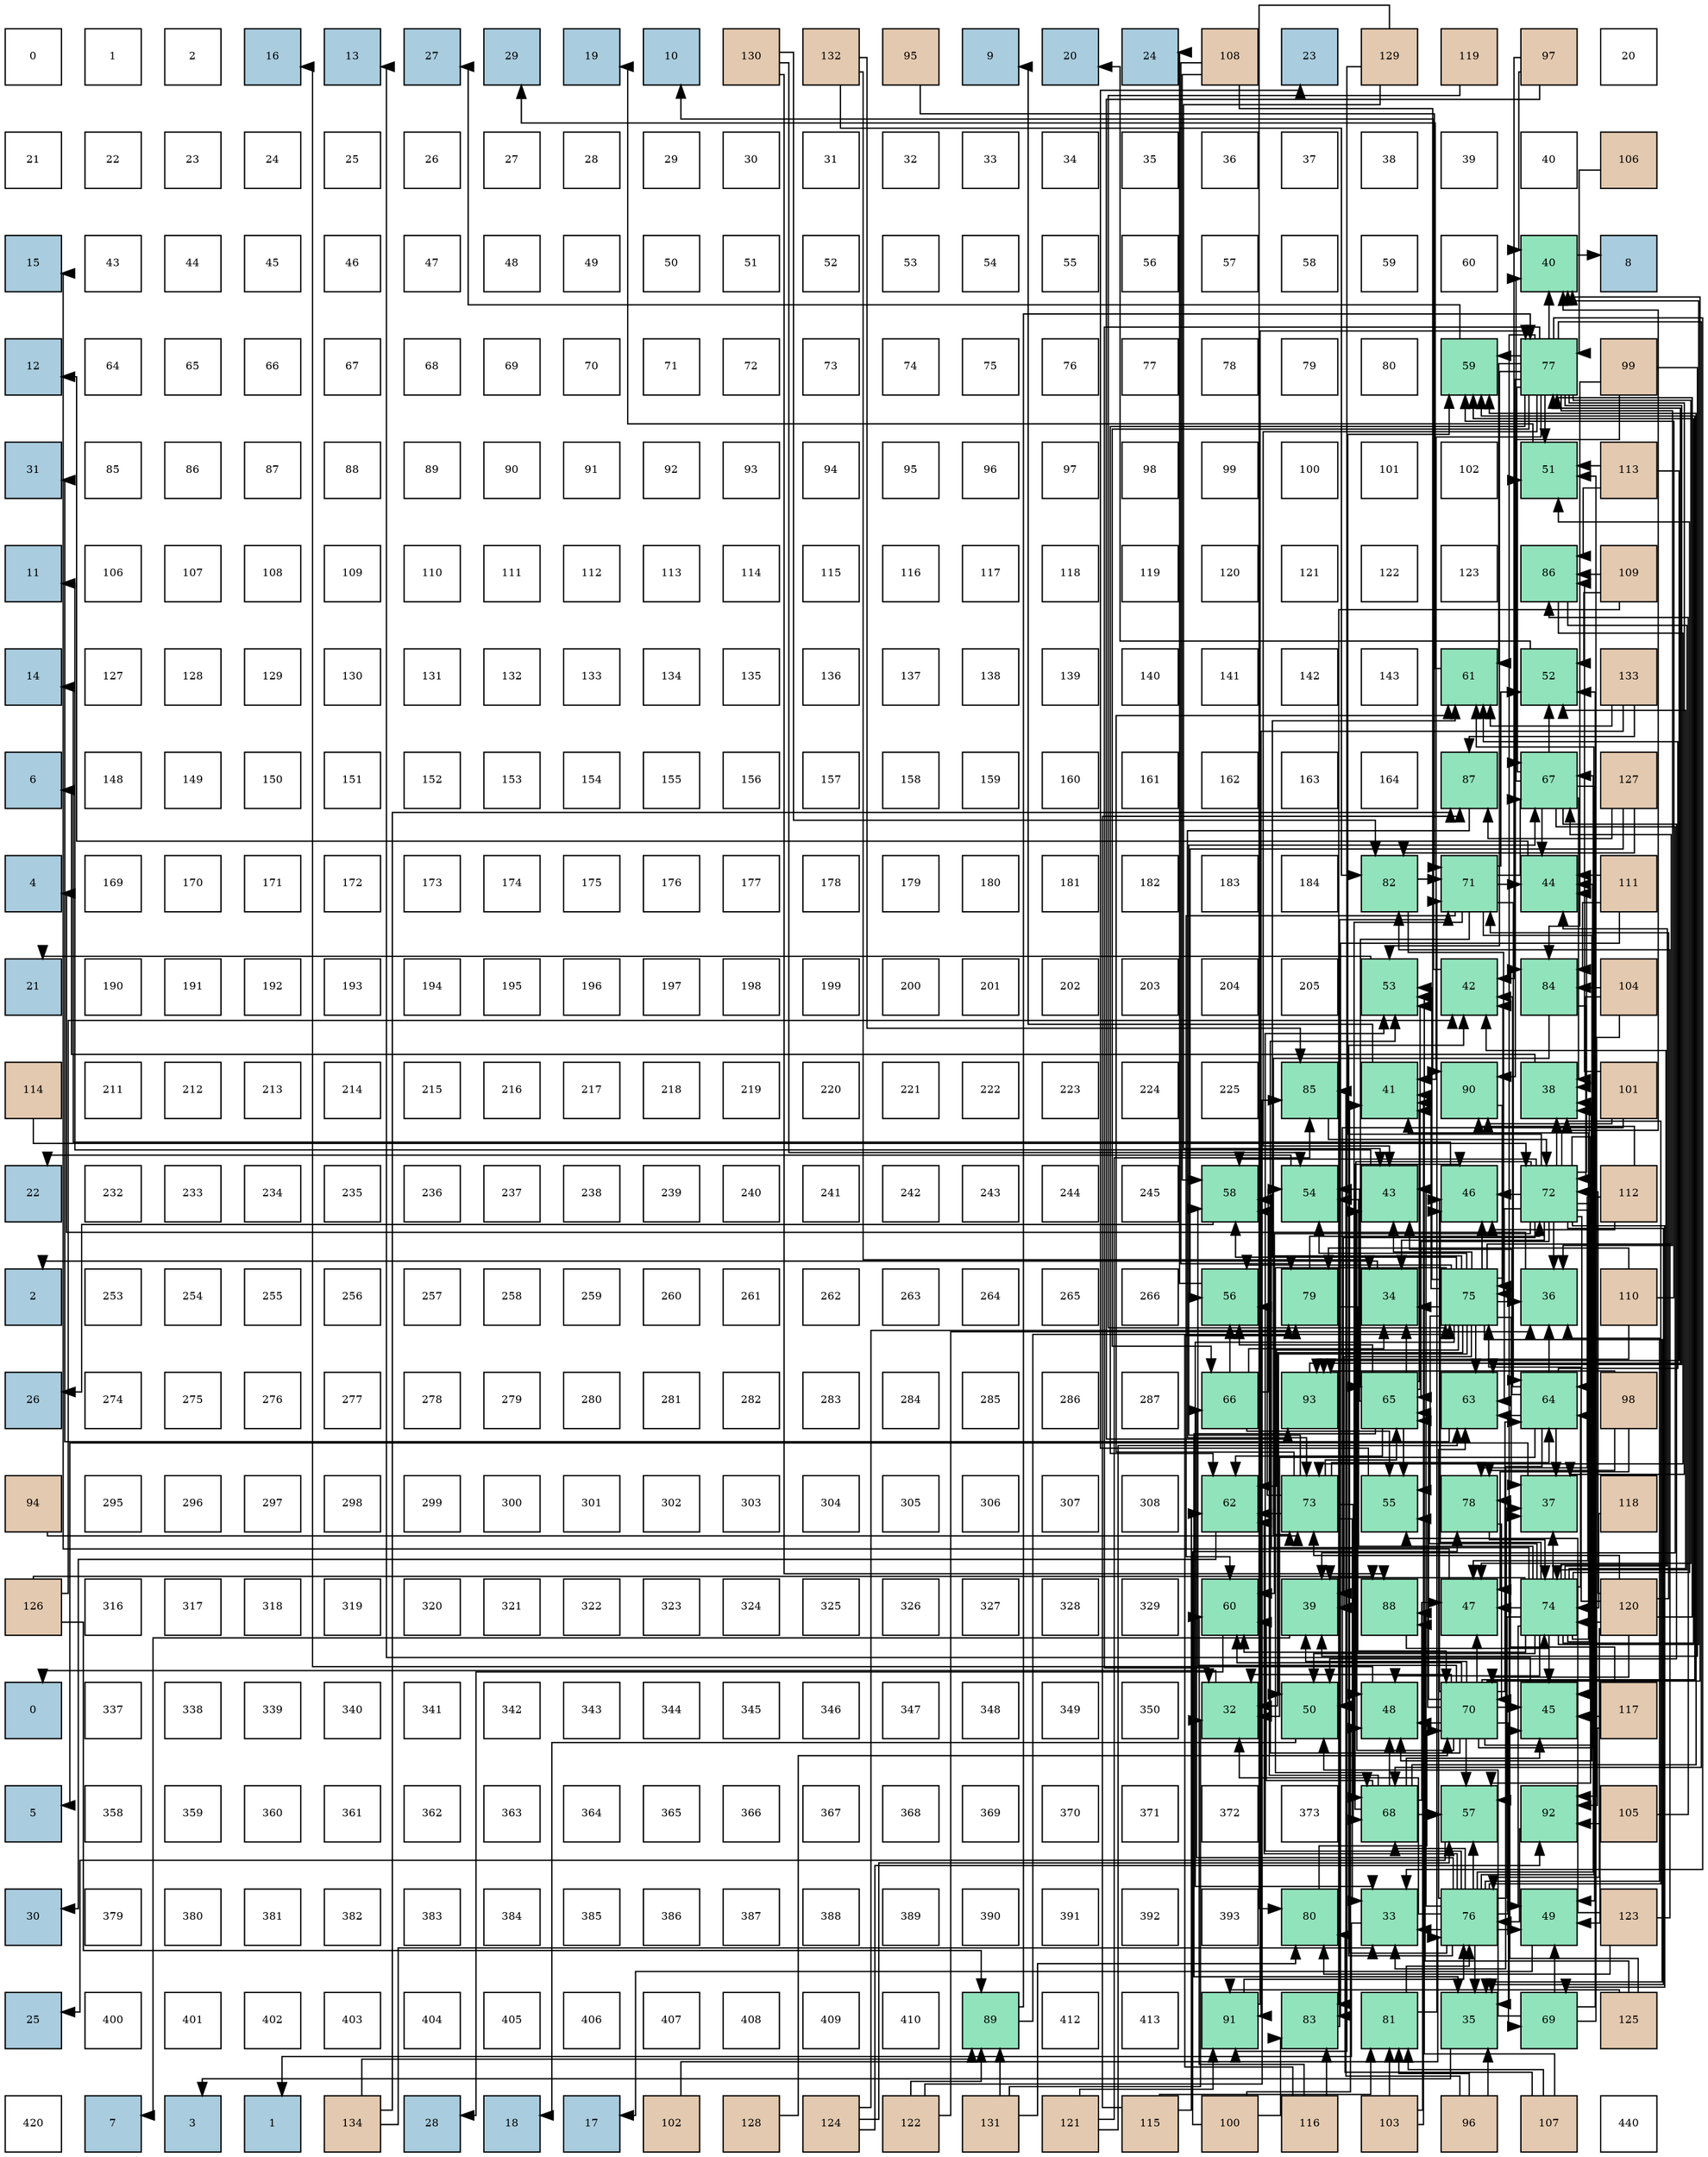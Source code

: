 digraph layout{
 rankdir=TB;
 splines=ortho;
 node [style=filled shape=square fixedsize=true width=0.6];
0[label="0", fontsize=8, fillcolor="#ffffff"];
1[label="1", fontsize=8, fillcolor="#ffffff"];
2[label="2", fontsize=8, fillcolor="#ffffff"];
3[label="16", fontsize=8, fillcolor="#a9ccde"];
4[label="13", fontsize=8, fillcolor="#a9ccde"];
5[label="27", fontsize=8, fillcolor="#a9ccde"];
6[label="29", fontsize=8, fillcolor="#a9ccde"];
7[label="19", fontsize=8, fillcolor="#a9ccde"];
8[label="10", fontsize=8, fillcolor="#a9ccde"];
9[label="130", fontsize=8, fillcolor="#e3c9af"];
10[label="132", fontsize=8, fillcolor="#e3c9af"];
11[label="95", fontsize=8, fillcolor="#e3c9af"];
12[label="9", fontsize=8, fillcolor="#a9ccde"];
13[label="20", fontsize=8, fillcolor="#a9ccde"];
14[label="24", fontsize=8, fillcolor="#a9ccde"];
15[label="108", fontsize=8, fillcolor="#e3c9af"];
16[label="23", fontsize=8, fillcolor="#a9ccde"];
17[label="129", fontsize=8, fillcolor="#e3c9af"];
18[label="119", fontsize=8, fillcolor="#e3c9af"];
19[label="97", fontsize=8, fillcolor="#e3c9af"];
20[label="20", fontsize=8, fillcolor="#ffffff"];
21[label="21", fontsize=8, fillcolor="#ffffff"];
22[label="22", fontsize=8, fillcolor="#ffffff"];
23[label="23", fontsize=8, fillcolor="#ffffff"];
24[label="24", fontsize=8, fillcolor="#ffffff"];
25[label="25", fontsize=8, fillcolor="#ffffff"];
26[label="26", fontsize=8, fillcolor="#ffffff"];
27[label="27", fontsize=8, fillcolor="#ffffff"];
28[label="28", fontsize=8, fillcolor="#ffffff"];
29[label="29", fontsize=8, fillcolor="#ffffff"];
30[label="30", fontsize=8, fillcolor="#ffffff"];
31[label="31", fontsize=8, fillcolor="#ffffff"];
32[label="32", fontsize=8, fillcolor="#ffffff"];
33[label="33", fontsize=8, fillcolor="#ffffff"];
34[label="34", fontsize=8, fillcolor="#ffffff"];
35[label="35", fontsize=8, fillcolor="#ffffff"];
36[label="36", fontsize=8, fillcolor="#ffffff"];
37[label="37", fontsize=8, fillcolor="#ffffff"];
38[label="38", fontsize=8, fillcolor="#ffffff"];
39[label="39", fontsize=8, fillcolor="#ffffff"];
40[label="40", fontsize=8, fillcolor="#ffffff"];
41[label="106", fontsize=8, fillcolor="#e3c9af"];
42[label="15", fontsize=8, fillcolor="#a9ccde"];
43[label="43", fontsize=8, fillcolor="#ffffff"];
44[label="44", fontsize=8, fillcolor="#ffffff"];
45[label="45", fontsize=8, fillcolor="#ffffff"];
46[label="46", fontsize=8, fillcolor="#ffffff"];
47[label="47", fontsize=8, fillcolor="#ffffff"];
48[label="48", fontsize=8, fillcolor="#ffffff"];
49[label="49", fontsize=8, fillcolor="#ffffff"];
50[label="50", fontsize=8, fillcolor="#ffffff"];
51[label="51", fontsize=8, fillcolor="#ffffff"];
52[label="52", fontsize=8, fillcolor="#ffffff"];
53[label="53", fontsize=8, fillcolor="#ffffff"];
54[label="54", fontsize=8, fillcolor="#ffffff"];
55[label="55", fontsize=8, fillcolor="#ffffff"];
56[label="56", fontsize=8, fillcolor="#ffffff"];
57[label="57", fontsize=8, fillcolor="#ffffff"];
58[label="58", fontsize=8, fillcolor="#ffffff"];
59[label="59", fontsize=8, fillcolor="#ffffff"];
60[label="60", fontsize=8, fillcolor="#ffffff"];
61[label="40", fontsize=8, fillcolor="#91e3bb"];
62[label="8", fontsize=8, fillcolor="#a9ccde"];
63[label="12", fontsize=8, fillcolor="#a9ccde"];
64[label="64", fontsize=8, fillcolor="#ffffff"];
65[label="65", fontsize=8, fillcolor="#ffffff"];
66[label="66", fontsize=8, fillcolor="#ffffff"];
67[label="67", fontsize=8, fillcolor="#ffffff"];
68[label="68", fontsize=8, fillcolor="#ffffff"];
69[label="69", fontsize=8, fillcolor="#ffffff"];
70[label="70", fontsize=8, fillcolor="#ffffff"];
71[label="71", fontsize=8, fillcolor="#ffffff"];
72[label="72", fontsize=8, fillcolor="#ffffff"];
73[label="73", fontsize=8, fillcolor="#ffffff"];
74[label="74", fontsize=8, fillcolor="#ffffff"];
75[label="75", fontsize=8, fillcolor="#ffffff"];
76[label="76", fontsize=8, fillcolor="#ffffff"];
77[label="77", fontsize=8, fillcolor="#ffffff"];
78[label="78", fontsize=8, fillcolor="#ffffff"];
79[label="79", fontsize=8, fillcolor="#ffffff"];
80[label="80", fontsize=8, fillcolor="#ffffff"];
81[label="59", fontsize=8, fillcolor="#91e3bb"];
82[label="77", fontsize=8, fillcolor="#91e3bb"];
83[label="99", fontsize=8, fillcolor="#e3c9af"];
84[label="31", fontsize=8, fillcolor="#a9ccde"];
85[label="85", fontsize=8, fillcolor="#ffffff"];
86[label="86", fontsize=8, fillcolor="#ffffff"];
87[label="87", fontsize=8, fillcolor="#ffffff"];
88[label="88", fontsize=8, fillcolor="#ffffff"];
89[label="89", fontsize=8, fillcolor="#ffffff"];
90[label="90", fontsize=8, fillcolor="#ffffff"];
91[label="91", fontsize=8, fillcolor="#ffffff"];
92[label="92", fontsize=8, fillcolor="#ffffff"];
93[label="93", fontsize=8, fillcolor="#ffffff"];
94[label="94", fontsize=8, fillcolor="#ffffff"];
95[label="95", fontsize=8, fillcolor="#ffffff"];
96[label="96", fontsize=8, fillcolor="#ffffff"];
97[label="97", fontsize=8, fillcolor="#ffffff"];
98[label="98", fontsize=8, fillcolor="#ffffff"];
99[label="99", fontsize=8, fillcolor="#ffffff"];
100[label="100", fontsize=8, fillcolor="#ffffff"];
101[label="101", fontsize=8, fillcolor="#ffffff"];
102[label="102", fontsize=8, fillcolor="#ffffff"];
103[label="51", fontsize=8, fillcolor="#91e3bb"];
104[label="113", fontsize=8, fillcolor="#e3c9af"];
105[label="11", fontsize=8, fillcolor="#a9ccde"];
106[label="106", fontsize=8, fillcolor="#ffffff"];
107[label="107", fontsize=8, fillcolor="#ffffff"];
108[label="108", fontsize=8, fillcolor="#ffffff"];
109[label="109", fontsize=8, fillcolor="#ffffff"];
110[label="110", fontsize=8, fillcolor="#ffffff"];
111[label="111", fontsize=8, fillcolor="#ffffff"];
112[label="112", fontsize=8, fillcolor="#ffffff"];
113[label="113", fontsize=8, fillcolor="#ffffff"];
114[label="114", fontsize=8, fillcolor="#ffffff"];
115[label="115", fontsize=8, fillcolor="#ffffff"];
116[label="116", fontsize=8, fillcolor="#ffffff"];
117[label="117", fontsize=8, fillcolor="#ffffff"];
118[label="118", fontsize=8, fillcolor="#ffffff"];
119[label="119", fontsize=8, fillcolor="#ffffff"];
120[label="120", fontsize=8, fillcolor="#ffffff"];
121[label="121", fontsize=8, fillcolor="#ffffff"];
122[label="122", fontsize=8, fillcolor="#ffffff"];
123[label="123", fontsize=8, fillcolor="#ffffff"];
124[label="86", fontsize=8, fillcolor="#91e3bb"];
125[label="109", fontsize=8, fillcolor="#e3c9af"];
126[label="14", fontsize=8, fillcolor="#a9ccde"];
127[label="127", fontsize=8, fillcolor="#ffffff"];
128[label="128", fontsize=8, fillcolor="#ffffff"];
129[label="129", fontsize=8, fillcolor="#ffffff"];
130[label="130", fontsize=8, fillcolor="#ffffff"];
131[label="131", fontsize=8, fillcolor="#ffffff"];
132[label="132", fontsize=8, fillcolor="#ffffff"];
133[label="133", fontsize=8, fillcolor="#ffffff"];
134[label="134", fontsize=8, fillcolor="#ffffff"];
135[label="135", fontsize=8, fillcolor="#ffffff"];
136[label="136", fontsize=8, fillcolor="#ffffff"];
137[label="137", fontsize=8, fillcolor="#ffffff"];
138[label="138", fontsize=8, fillcolor="#ffffff"];
139[label="139", fontsize=8, fillcolor="#ffffff"];
140[label="140", fontsize=8, fillcolor="#ffffff"];
141[label="141", fontsize=8, fillcolor="#ffffff"];
142[label="142", fontsize=8, fillcolor="#ffffff"];
143[label="143", fontsize=8, fillcolor="#ffffff"];
144[label="61", fontsize=8, fillcolor="#91e3bb"];
145[label="52", fontsize=8, fillcolor="#91e3bb"];
146[label="133", fontsize=8, fillcolor="#e3c9af"];
147[label="6", fontsize=8, fillcolor="#a9ccde"];
148[label="148", fontsize=8, fillcolor="#ffffff"];
149[label="149", fontsize=8, fillcolor="#ffffff"];
150[label="150", fontsize=8, fillcolor="#ffffff"];
151[label="151", fontsize=8, fillcolor="#ffffff"];
152[label="152", fontsize=8, fillcolor="#ffffff"];
153[label="153", fontsize=8, fillcolor="#ffffff"];
154[label="154", fontsize=8, fillcolor="#ffffff"];
155[label="155", fontsize=8, fillcolor="#ffffff"];
156[label="156", fontsize=8, fillcolor="#ffffff"];
157[label="157", fontsize=8, fillcolor="#ffffff"];
158[label="158", fontsize=8, fillcolor="#ffffff"];
159[label="159", fontsize=8, fillcolor="#ffffff"];
160[label="160", fontsize=8, fillcolor="#ffffff"];
161[label="161", fontsize=8, fillcolor="#ffffff"];
162[label="162", fontsize=8, fillcolor="#ffffff"];
163[label="163", fontsize=8, fillcolor="#ffffff"];
164[label="164", fontsize=8, fillcolor="#ffffff"];
165[label="87", fontsize=8, fillcolor="#91e3bb"];
166[label="67", fontsize=8, fillcolor="#91e3bb"];
167[label="127", fontsize=8, fillcolor="#e3c9af"];
168[label="4", fontsize=8, fillcolor="#a9ccde"];
169[label="169", fontsize=8, fillcolor="#ffffff"];
170[label="170", fontsize=8, fillcolor="#ffffff"];
171[label="171", fontsize=8, fillcolor="#ffffff"];
172[label="172", fontsize=8, fillcolor="#ffffff"];
173[label="173", fontsize=8, fillcolor="#ffffff"];
174[label="174", fontsize=8, fillcolor="#ffffff"];
175[label="175", fontsize=8, fillcolor="#ffffff"];
176[label="176", fontsize=8, fillcolor="#ffffff"];
177[label="177", fontsize=8, fillcolor="#ffffff"];
178[label="178", fontsize=8, fillcolor="#ffffff"];
179[label="179", fontsize=8, fillcolor="#ffffff"];
180[label="180", fontsize=8, fillcolor="#ffffff"];
181[label="181", fontsize=8, fillcolor="#ffffff"];
182[label="182", fontsize=8, fillcolor="#ffffff"];
183[label="183", fontsize=8, fillcolor="#ffffff"];
184[label="184", fontsize=8, fillcolor="#ffffff"];
185[label="82", fontsize=8, fillcolor="#91e3bb"];
186[label="71", fontsize=8, fillcolor="#91e3bb"];
187[label="44", fontsize=8, fillcolor="#91e3bb"];
188[label="111", fontsize=8, fillcolor="#e3c9af"];
189[label="21", fontsize=8, fillcolor="#a9ccde"];
190[label="190", fontsize=8, fillcolor="#ffffff"];
191[label="191", fontsize=8, fillcolor="#ffffff"];
192[label="192", fontsize=8, fillcolor="#ffffff"];
193[label="193", fontsize=8, fillcolor="#ffffff"];
194[label="194", fontsize=8, fillcolor="#ffffff"];
195[label="195", fontsize=8, fillcolor="#ffffff"];
196[label="196", fontsize=8, fillcolor="#ffffff"];
197[label="197", fontsize=8, fillcolor="#ffffff"];
198[label="198", fontsize=8, fillcolor="#ffffff"];
199[label="199", fontsize=8, fillcolor="#ffffff"];
200[label="200", fontsize=8, fillcolor="#ffffff"];
201[label="201", fontsize=8, fillcolor="#ffffff"];
202[label="202", fontsize=8, fillcolor="#ffffff"];
203[label="203", fontsize=8, fillcolor="#ffffff"];
204[label="204", fontsize=8, fillcolor="#ffffff"];
205[label="205", fontsize=8, fillcolor="#ffffff"];
206[label="53", fontsize=8, fillcolor="#91e3bb"];
207[label="42", fontsize=8, fillcolor="#91e3bb"];
208[label="84", fontsize=8, fillcolor="#91e3bb"];
209[label="104", fontsize=8, fillcolor="#e3c9af"];
210[label="114", fontsize=8, fillcolor="#e3c9af"];
211[label="211", fontsize=8, fillcolor="#ffffff"];
212[label="212", fontsize=8, fillcolor="#ffffff"];
213[label="213", fontsize=8, fillcolor="#ffffff"];
214[label="214", fontsize=8, fillcolor="#ffffff"];
215[label="215", fontsize=8, fillcolor="#ffffff"];
216[label="216", fontsize=8, fillcolor="#ffffff"];
217[label="217", fontsize=8, fillcolor="#ffffff"];
218[label="218", fontsize=8, fillcolor="#ffffff"];
219[label="219", fontsize=8, fillcolor="#ffffff"];
220[label="220", fontsize=8, fillcolor="#ffffff"];
221[label="221", fontsize=8, fillcolor="#ffffff"];
222[label="222", fontsize=8, fillcolor="#ffffff"];
223[label="223", fontsize=8, fillcolor="#ffffff"];
224[label="224", fontsize=8, fillcolor="#ffffff"];
225[label="225", fontsize=8, fillcolor="#ffffff"];
226[label="85", fontsize=8, fillcolor="#91e3bb"];
227[label="41", fontsize=8, fillcolor="#91e3bb"];
228[label="90", fontsize=8, fillcolor="#91e3bb"];
229[label="38", fontsize=8, fillcolor="#91e3bb"];
230[label="101", fontsize=8, fillcolor="#e3c9af"];
231[label="22", fontsize=8, fillcolor="#a9ccde"];
232[label="232", fontsize=8, fillcolor="#ffffff"];
233[label="233", fontsize=8, fillcolor="#ffffff"];
234[label="234", fontsize=8, fillcolor="#ffffff"];
235[label="235", fontsize=8, fillcolor="#ffffff"];
236[label="236", fontsize=8, fillcolor="#ffffff"];
237[label="237", fontsize=8, fillcolor="#ffffff"];
238[label="238", fontsize=8, fillcolor="#ffffff"];
239[label="239", fontsize=8, fillcolor="#ffffff"];
240[label="240", fontsize=8, fillcolor="#ffffff"];
241[label="241", fontsize=8, fillcolor="#ffffff"];
242[label="242", fontsize=8, fillcolor="#ffffff"];
243[label="243", fontsize=8, fillcolor="#ffffff"];
244[label="244", fontsize=8, fillcolor="#ffffff"];
245[label="245", fontsize=8, fillcolor="#ffffff"];
246[label="58", fontsize=8, fillcolor="#91e3bb"];
247[label="54", fontsize=8, fillcolor="#91e3bb"];
248[label="43", fontsize=8, fillcolor="#91e3bb"];
249[label="46", fontsize=8, fillcolor="#91e3bb"];
250[label="72", fontsize=8, fillcolor="#91e3bb"];
251[label="112", fontsize=8, fillcolor="#e3c9af"];
252[label="2", fontsize=8, fillcolor="#a9ccde"];
253[label="253", fontsize=8, fillcolor="#ffffff"];
254[label="254", fontsize=8, fillcolor="#ffffff"];
255[label="255", fontsize=8, fillcolor="#ffffff"];
256[label="256", fontsize=8, fillcolor="#ffffff"];
257[label="257", fontsize=8, fillcolor="#ffffff"];
258[label="258", fontsize=8, fillcolor="#ffffff"];
259[label="259", fontsize=8, fillcolor="#ffffff"];
260[label="260", fontsize=8, fillcolor="#ffffff"];
261[label="261", fontsize=8, fillcolor="#ffffff"];
262[label="262", fontsize=8, fillcolor="#ffffff"];
263[label="263", fontsize=8, fillcolor="#ffffff"];
264[label="264", fontsize=8, fillcolor="#ffffff"];
265[label="265", fontsize=8, fillcolor="#ffffff"];
266[label="266", fontsize=8, fillcolor="#ffffff"];
267[label="56", fontsize=8, fillcolor="#91e3bb"];
268[label="79", fontsize=8, fillcolor="#91e3bb"];
269[label="34", fontsize=8, fillcolor="#91e3bb"];
270[label="75", fontsize=8, fillcolor="#91e3bb"];
271[label="36", fontsize=8, fillcolor="#91e3bb"];
272[label="110", fontsize=8, fillcolor="#e3c9af"];
273[label="26", fontsize=8, fillcolor="#a9ccde"];
274[label="274", fontsize=8, fillcolor="#ffffff"];
275[label="275", fontsize=8, fillcolor="#ffffff"];
276[label="276", fontsize=8, fillcolor="#ffffff"];
277[label="277", fontsize=8, fillcolor="#ffffff"];
278[label="278", fontsize=8, fillcolor="#ffffff"];
279[label="279", fontsize=8, fillcolor="#ffffff"];
280[label="280", fontsize=8, fillcolor="#ffffff"];
281[label="281", fontsize=8, fillcolor="#ffffff"];
282[label="282", fontsize=8, fillcolor="#ffffff"];
283[label="283", fontsize=8, fillcolor="#ffffff"];
284[label="284", fontsize=8, fillcolor="#ffffff"];
285[label="285", fontsize=8, fillcolor="#ffffff"];
286[label="286", fontsize=8, fillcolor="#ffffff"];
287[label="287", fontsize=8, fillcolor="#ffffff"];
288[label="66", fontsize=8, fillcolor="#91e3bb"];
289[label="93", fontsize=8, fillcolor="#91e3bb"];
290[label="65", fontsize=8, fillcolor="#91e3bb"];
291[label="63", fontsize=8, fillcolor="#91e3bb"];
292[label="64", fontsize=8, fillcolor="#91e3bb"];
293[label="98", fontsize=8, fillcolor="#e3c9af"];
294[label="94", fontsize=8, fillcolor="#e3c9af"];
295[label="295", fontsize=8, fillcolor="#ffffff"];
296[label="296", fontsize=8, fillcolor="#ffffff"];
297[label="297", fontsize=8, fillcolor="#ffffff"];
298[label="298", fontsize=8, fillcolor="#ffffff"];
299[label="299", fontsize=8, fillcolor="#ffffff"];
300[label="300", fontsize=8, fillcolor="#ffffff"];
301[label="301", fontsize=8, fillcolor="#ffffff"];
302[label="302", fontsize=8, fillcolor="#ffffff"];
303[label="303", fontsize=8, fillcolor="#ffffff"];
304[label="304", fontsize=8, fillcolor="#ffffff"];
305[label="305", fontsize=8, fillcolor="#ffffff"];
306[label="306", fontsize=8, fillcolor="#ffffff"];
307[label="307", fontsize=8, fillcolor="#ffffff"];
308[label="308", fontsize=8, fillcolor="#ffffff"];
309[label="62", fontsize=8, fillcolor="#91e3bb"];
310[label="73", fontsize=8, fillcolor="#91e3bb"];
311[label="55", fontsize=8, fillcolor="#91e3bb"];
312[label="78", fontsize=8, fillcolor="#91e3bb"];
313[label="37", fontsize=8, fillcolor="#91e3bb"];
314[label="118", fontsize=8, fillcolor="#e3c9af"];
315[label="126", fontsize=8, fillcolor="#e3c9af"];
316[label="316", fontsize=8, fillcolor="#ffffff"];
317[label="317", fontsize=8, fillcolor="#ffffff"];
318[label="318", fontsize=8, fillcolor="#ffffff"];
319[label="319", fontsize=8, fillcolor="#ffffff"];
320[label="320", fontsize=8, fillcolor="#ffffff"];
321[label="321", fontsize=8, fillcolor="#ffffff"];
322[label="322", fontsize=8, fillcolor="#ffffff"];
323[label="323", fontsize=8, fillcolor="#ffffff"];
324[label="324", fontsize=8, fillcolor="#ffffff"];
325[label="325", fontsize=8, fillcolor="#ffffff"];
326[label="326", fontsize=8, fillcolor="#ffffff"];
327[label="327", fontsize=8, fillcolor="#ffffff"];
328[label="328", fontsize=8, fillcolor="#ffffff"];
329[label="329", fontsize=8, fillcolor="#ffffff"];
330[label="60", fontsize=8, fillcolor="#91e3bb"];
331[label="39", fontsize=8, fillcolor="#91e3bb"];
332[label="88", fontsize=8, fillcolor="#91e3bb"];
333[label="47", fontsize=8, fillcolor="#91e3bb"];
334[label="74", fontsize=8, fillcolor="#91e3bb"];
335[label="120", fontsize=8, fillcolor="#e3c9af"];
336[label="0", fontsize=8, fillcolor="#a9ccde"];
337[label="337", fontsize=8, fillcolor="#ffffff"];
338[label="338", fontsize=8, fillcolor="#ffffff"];
339[label="339", fontsize=8, fillcolor="#ffffff"];
340[label="340", fontsize=8, fillcolor="#ffffff"];
341[label="341", fontsize=8, fillcolor="#ffffff"];
342[label="342", fontsize=8, fillcolor="#ffffff"];
343[label="343", fontsize=8, fillcolor="#ffffff"];
344[label="344", fontsize=8, fillcolor="#ffffff"];
345[label="345", fontsize=8, fillcolor="#ffffff"];
346[label="346", fontsize=8, fillcolor="#ffffff"];
347[label="347", fontsize=8, fillcolor="#ffffff"];
348[label="348", fontsize=8, fillcolor="#ffffff"];
349[label="349", fontsize=8, fillcolor="#ffffff"];
350[label="350", fontsize=8, fillcolor="#ffffff"];
351[label="32", fontsize=8, fillcolor="#91e3bb"];
352[label="50", fontsize=8, fillcolor="#91e3bb"];
353[label="48", fontsize=8, fillcolor="#91e3bb"];
354[label="70", fontsize=8, fillcolor="#91e3bb"];
355[label="45", fontsize=8, fillcolor="#91e3bb"];
356[label="117", fontsize=8, fillcolor="#e3c9af"];
357[label="5", fontsize=8, fillcolor="#a9ccde"];
358[label="358", fontsize=8, fillcolor="#ffffff"];
359[label="359", fontsize=8, fillcolor="#ffffff"];
360[label="360", fontsize=8, fillcolor="#ffffff"];
361[label="361", fontsize=8, fillcolor="#ffffff"];
362[label="362", fontsize=8, fillcolor="#ffffff"];
363[label="363", fontsize=8, fillcolor="#ffffff"];
364[label="364", fontsize=8, fillcolor="#ffffff"];
365[label="365", fontsize=8, fillcolor="#ffffff"];
366[label="366", fontsize=8, fillcolor="#ffffff"];
367[label="367", fontsize=8, fillcolor="#ffffff"];
368[label="368", fontsize=8, fillcolor="#ffffff"];
369[label="369", fontsize=8, fillcolor="#ffffff"];
370[label="370", fontsize=8, fillcolor="#ffffff"];
371[label="371", fontsize=8, fillcolor="#ffffff"];
372[label="372", fontsize=8, fillcolor="#ffffff"];
373[label="373", fontsize=8, fillcolor="#ffffff"];
374[label="68", fontsize=8, fillcolor="#91e3bb"];
375[label="57", fontsize=8, fillcolor="#91e3bb"];
376[label="92", fontsize=8, fillcolor="#91e3bb"];
377[label="105", fontsize=8, fillcolor="#e3c9af"];
378[label="30", fontsize=8, fillcolor="#a9ccde"];
379[label="379", fontsize=8, fillcolor="#ffffff"];
380[label="380", fontsize=8, fillcolor="#ffffff"];
381[label="381", fontsize=8, fillcolor="#ffffff"];
382[label="382", fontsize=8, fillcolor="#ffffff"];
383[label="383", fontsize=8, fillcolor="#ffffff"];
384[label="384", fontsize=8, fillcolor="#ffffff"];
385[label="385", fontsize=8, fillcolor="#ffffff"];
386[label="386", fontsize=8, fillcolor="#ffffff"];
387[label="387", fontsize=8, fillcolor="#ffffff"];
388[label="388", fontsize=8, fillcolor="#ffffff"];
389[label="389", fontsize=8, fillcolor="#ffffff"];
390[label="390", fontsize=8, fillcolor="#ffffff"];
391[label="391", fontsize=8, fillcolor="#ffffff"];
392[label="392", fontsize=8, fillcolor="#ffffff"];
393[label="393", fontsize=8, fillcolor="#ffffff"];
394[label="80", fontsize=8, fillcolor="#91e3bb"];
395[label="33", fontsize=8, fillcolor="#91e3bb"];
396[label="76", fontsize=8, fillcolor="#91e3bb"];
397[label="49", fontsize=8, fillcolor="#91e3bb"];
398[label="123", fontsize=8, fillcolor="#e3c9af"];
399[label="25", fontsize=8, fillcolor="#a9ccde"];
400[label="400", fontsize=8, fillcolor="#ffffff"];
401[label="401", fontsize=8, fillcolor="#ffffff"];
402[label="402", fontsize=8, fillcolor="#ffffff"];
403[label="403", fontsize=8, fillcolor="#ffffff"];
404[label="404", fontsize=8, fillcolor="#ffffff"];
405[label="405", fontsize=8, fillcolor="#ffffff"];
406[label="406", fontsize=8, fillcolor="#ffffff"];
407[label="407", fontsize=8, fillcolor="#ffffff"];
408[label="408", fontsize=8, fillcolor="#ffffff"];
409[label="409", fontsize=8, fillcolor="#ffffff"];
410[label="410", fontsize=8, fillcolor="#ffffff"];
411[label="89", fontsize=8, fillcolor="#91e3bb"];
412[label="412", fontsize=8, fillcolor="#ffffff"];
413[label="413", fontsize=8, fillcolor="#ffffff"];
414[label="91", fontsize=8, fillcolor="#91e3bb"];
415[label="83", fontsize=8, fillcolor="#91e3bb"];
416[label="81", fontsize=8, fillcolor="#91e3bb"];
417[label="35", fontsize=8, fillcolor="#91e3bb"];
418[label="69", fontsize=8, fillcolor="#91e3bb"];
419[label="125", fontsize=8, fillcolor="#e3c9af"];
420[label="420", fontsize=8, fillcolor="#ffffff"];
421[label="7", fontsize=8, fillcolor="#a9ccde"];
422[label="3", fontsize=8, fillcolor="#a9ccde"];
423[label="1", fontsize=8, fillcolor="#a9ccde"];
424[label="134", fontsize=8, fillcolor="#e3c9af"];
425[label="28", fontsize=8, fillcolor="#a9ccde"];
426[label="18", fontsize=8, fillcolor="#a9ccde"];
427[label="17", fontsize=8, fillcolor="#a9ccde"];
428[label="102", fontsize=8, fillcolor="#e3c9af"];
429[label="128", fontsize=8, fillcolor="#e3c9af"];
430[label="124", fontsize=8, fillcolor="#e3c9af"];
431[label="122", fontsize=8, fillcolor="#e3c9af"];
432[label="131", fontsize=8, fillcolor="#e3c9af"];
433[label="121", fontsize=8, fillcolor="#e3c9af"];
434[label="115", fontsize=8, fillcolor="#e3c9af"];
435[label="100", fontsize=8, fillcolor="#e3c9af"];
436[label="116", fontsize=8, fillcolor="#e3c9af"];
437[label="103", fontsize=8, fillcolor="#e3c9af"];
438[label="96", fontsize=8, fillcolor="#e3c9af"];
439[label="107", fontsize=8, fillcolor="#e3c9af"];
440[label="440", fontsize=8, fillcolor="#ffffff"];
edge [constraint=false, style=vis];351 -> 336;
395 -> 423;
269 -> 252;
417 -> 422;
271 -> 168;
313 -> 357;
229 -> 147;
331 -> 421;
61 -> 62;
227 -> 12;
207 -> 8;
248 -> 105;
187 -> 63;
355 -> 4;
249 -> 126;
333 -> 42;
353 -> 3;
397 -> 427;
352 -> 426;
103 -> 7;
145 -> 13;
206 -> 189;
247 -> 231;
311 -> 16;
267 -> 14;
375 -> 399;
246 -> 273;
81 -> 5;
330 -> 425;
144 -> 6;
309 -> 378;
291 -> 84;
292 -> 351;
292 -> 395;
292 -> 271;
292 -> 313;
292 -> 207;
292 -> 248;
292 -> 144;
292 -> 291;
290 -> 269;
290 -> 417;
290 -> 227;
290 -> 206;
290 -> 247;
290 -> 311;
290 -> 267;
290 -> 309;
288 -> 269;
288 -> 247;
288 -> 311;
288 -> 267;
166 -> 229;
166 -> 331;
166 -> 61;
166 -> 187;
166 -> 397;
166 -> 352;
166 -> 103;
166 -> 145;
374 -> 355;
374 -> 249;
374 -> 333;
374 -> 353;
374 -> 375;
374 -> 246;
374 -> 81;
374 -> 330;
418 -> 397;
418 -> 352;
418 -> 103;
418 -> 145;
354 -> 351;
354 -> 229;
354 -> 331;
354 -> 61;
354 -> 248;
354 -> 187;
354 -> 355;
354 -> 249;
354 -> 333;
354 -> 353;
354 -> 206;
354 -> 311;
354 -> 375;
354 -> 246;
354 -> 81;
354 -> 330;
354 -> 292;
354 -> 290;
354 -> 418;
186 -> 187;
186 -> 353;
186 -> 145;
186 -> 330;
186 -> 292;
186 -> 290;
186 -> 166;
186 -> 374;
250 -> 269;
250 -> 417;
250 -> 271;
250 -> 229;
250 -> 331;
250 -> 61;
250 -> 187;
250 -> 355;
250 -> 249;
250 -> 333;
250 -> 353;
250 -> 375;
250 -> 246;
250 -> 81;
250 -> 330;
250 -> 291;
250 -> 292;
250 -> 290;
250 -> 418;
310 -> 395;
310 -> 267;
310 -> 144;
310 -> 309;
310 -> 292;
310 -> 290;
310 -> 166;
310 -> 374;
334 -> 313;
334 -> 229;
334 -> 331;
334 -> 61;
334 -> 227;
334 -> 207;
334 -> 187;
334 -> 355;
334 -> 249;
334 -> 333;
334 -> 353;
334 -> 397;
334 -> 352;
334 -> 103;
334 -> 145;
334 -> 247;
334 -> 375;
334 -> 246;
334 -> 81;
334 -> 330;
334 -> 292;
334 -> 290;
270 -> 351;
270 -> 395;
270 -> 269;
270 -> 417;
270 -> 271;
270 -> 313;
270 -> 331;
270 -> 227;
270 -> 207;
270 -> 248;
270 -> 249;
270 -> 352;
270 -> 206;
270 -> 247;
270 -> 311;
270 -> 267;
270 -> 246;
270 -> 144;
270 -> 309;
270 -> 291;
270 -> 166;
270 -> 374;
396 -> 351;
396 -> 395;
396 -> 417;
396 -> 271;
396 -> 313;
396 -> 229;
396 -> 227;
396 -> 207;
396 -> 248;
396 -> 355;
396 -> 397;
396 -> 206;
396 -> 375;
396 -> 144;
396 -> 309;
396 -> 291;
396 -> 288;
396 -> 166;
396 -> 374;
82 -> 351;
82 -> 395;
82 -> 417;
82 -> 271;
82 -> 313;
82 -> 61;
82 -> 227;
82 -> 207;
82 -> 248;
82 -> 333;
82 -> 103;
82 -> 206;
82 -> 81;
82 -> 144;
82 -> 309;
82 -> 291;
82 -> 288;
82 -> 166;
82 -> 374;
312 -> 354;
312 -> 334;
268 -> 354;
268 -> 250;
394 -> 354;
416 -> 186;
416 -> 396;
185 -> 186;
185 -> 270;
415 -> 186;
208 -> 250;
208 -> 310;
226 -> 250;
124 -> 310;
124 -> 334;
165 -> 310;
332 -> 334;
411 -> 270;
411 -> 82;
228 -> 270;
414 -> 396;
414 -> 82;
376 -> 396;
289 -> 82;
294 -> 310;
11 -> 186;
438 -> 417;
438 -> 416;
438 -> 226;
19 -> 61;
19 -> 208;
19 -> 289;
293 -> 333;
293 -> 312;
293 -> 289;
83 -> 331;
83 -> 208;
83 -> 228;
435 -> 353;
435 -> 312;
435 -> 415;
230 -> 352;
230 -> 124;
230 -> 228;
428 -> 396;
437 -> 227;
437 -> 416;
437 -> 332;
209 -> 229;
209 -> 208;
209 -> 376;
377 -> 397;
377 -> 124;
377 -> 376;
41 -> 82;
439 -> 206;
439 -> 394;
439 -> 416;
15 -> 246;
15 -> 268;
15 -> 228;
125 -> 145;
125 -> 415;
125 -> 124;
272 -> 81;
272 -> 268;
272 -> 289;
188 -> 187;
188 -> 415;
188 -> 208;
251 -> 249;
251 -> 312;
251 -> 228;
104 -> 103;
104 -> 124;
104 -> 289;
210 -> 250;
434 -> 309;
434 -> 416;
434 -> 165;
436 -> 330;
436 -> 268;
436 -> 415;
356 -> 355;
356 -> 312;
356 -> 376;
314 -> 334;
18 -> 270;
335 -> 354;
335 -> 186;
335 -> 250;
335 -> 310;
335 -> 334;
335 -> 270;
335 -> 396;
335 -> 82;
433 -> 291;
433 -> 226;
433 -> 414;
431 -> 271;
431 -> 226;
431 -> 411;
398 -> 311;
398 -> 394;
398 -> 185;
430 -> 375;
430 -> 268;
430 -> 376;
419 -> 313;
419 -> 332;
419 -> 414;
315 -> 207;
315 -> 332;
315 -> 411;
167 -> 267;
167 -> 185;
167 -> 165;
429 -> 354;
17 -> 248;
17 -> 394;
17 -> 414;
9 -> 247;
9 -> 185;
9 -> 332;
432 -> 351;
432 -> 394;
432 -> 411;
10 -> 269;
10 -> 185;
10 -> 226;
146 -> 144;
146 -> 165;
146 -> 414;
424 -> 395;
424 -> 165;
424 -> 411;
edge [constraint=true, style=invis];
0 -> 21 -> 42 -> 63 -> 84 -> 105 -> 126 -> 147 -> 168 -> 189 -> 210 -> 231 -> 252 -> 273 -> 294 -> 315 -> 336 -> 357 -> 378 -> 399 -> 420;
1 -> 22 -> 43 -> 64 -> 85 -> 106 -> 127 -> 148 -> 169 -> 190 -> 211 -> 232 -> 253 -> 274 -> 295 -> 316 -> 337 -> 358 -> 379 -> 400 -> 421;
2 -> 23 -> 44 -> 65 -> 86 -> 107 -> 128 -> 149 -> 170 -> 191 -> 212 -> 233 -> 254 -> 275 -> 296 -> 317 -> 338 -> 359 -> 380 -> 401 -> 422;
3 -> 24 -> 45 -> 66 -> 87 -> 108 -> 129 -> 150 -> 171 -> 192 -> 213 -> 234 -> 255 -> 276 -> 297 -> 318 -> 339 -> 360 -> 381 -> 402 -> 423;
4 -> 25 -> 46 -> 67 -> 88 -> 109 -> 130 -> 151 -> 172 -> 193 -> 214 -> 235 -> 256 -> 277 -> 298 -> 319 -> 340 -> 361 -> 382 -> 403 -> 424;
5 -> 26 -> 47 -> 68 -> 89 -> 110 -> 131 -> 152 -> 173 -> 194 -> 215 -> 236 -> 257 -> 278 -> 299 -> 320 -> 341 -> 362 -> 383 -> 404 -> 425;
6 -> 27 -> 48 -> 69 -> 90 -> 111 -> 132 -> 153 -> 174 -> 195 -> 216 -> 237 -> 258 -> 279 -> 300 -> 321 -> 342 -> 363 -> 384 -> 405 -> 426;
7 -> 28 -> 49 -> 70 -> 91 -> 112 -> 133 -> 154 -> 175 -> 196 -> 217 -> 238 -> 259 -> 280 -> 301 -> 322 -> 343 -> 364 -> 385 -> 406 -> 427;
8 -> 29 -> 50 -> 71 -> 92 -> 113 -> 134 -> 155 -> 176 -> 197 -> 218 -> 239 -> 260 -> 281 -> 302 -> 323 -> 344 -> 365 -> 386 -> 407 -> 428;
9 -> 30 -> 51 -> 72 -> 93 -> 114 -> 135 -> 156 -> 177 -> 198 -> 219 -> 240 -> 261 -> 282 -> 303 -> 324 -> 345 -> 366 -> 387 -> 408 -> 429;
10 -> 31 -> 52 -> 73 -> 94 -> 115 -> 136 -> 157 -> 178 -> 199 -> 220 -> 241 -> 262 -> 283 -> 304 -> 325 -> 346 -> 367 -> 388 -> 409 -> 430;
11 -> 32 -> 53 -> 74 -> 95 -> 116 -> 137 -> 158 -> 179 -> 200 -> 221 -> 242 -> 263 -> 284 -> 305 -> 326 -> 347 -> 368 -> 389 -> 410 -> 431;
12 -> 33 -> 54 -> 75 -> 96 -> 117 -> 138 -> 159 -> 180 -> 201 -> 222 -> 243 -> 264 -> 285 -> 306 -> 327 -> 348 -> 369 -> 390 -> 411 -> 432;
13 -> 34 -> 55 -> 76 -> 97 -> 118 -> 139 -> 160 -> 181 -> 202 -> 223 -> 244 -> 265 -> 286 -> 307 -> 328 -> 349 -> 370 -> 391 -> 412 -> 433;
14 -> 35 -> 56 -> 77 -> 98 -> 119 -> 140 -> 161 -> 182 -> 203 -> 224 -> 245 -> 266 -> 287 -> 308 -> 329 -> 350 -> 371 -> 392 -> 413 -> 434;
15 -> 36 -> 57 -> 78 -> 99 -> 120 -> 141 -> 162 -> 183 -> 204 -> 225 -> 246 -> 267 -> 288 -> 309 -> 330 -> 351 -> 372 -> 393 -> 414 -> 435;
16 -> 37 -> 58 -> 79 -> 100 -> 121 -> 142 -> 163 -> 184 -> 205 -> 226 -> 247 -> 268 -> 289 -> 310 -> 331 -> 352 -> 373 -> 394 -> 415 -> 436;
17 -> 38 -> 59 -> 80 -> 101 -> 122 -> 143 -> 164 -> 185 -> 206 -> 227 -> 248 -> 269 -> 290 -> 311 -> 332 -> 353 -> 374 -> 395 -> 416 -> 437;
18 -> 39 -> 60 -> 81 -> 102 -> 123 -> 144 -> 165 -> 186 -> 207 -> 228 -> 249 -> 270 -> 291 -> 312 -> 333 -> 354 -> 375 -> 396 -> 417 -> 438;
19 -> 40 -> 61 -> 82 -> 103 -> 124 -> 145 -> 166 -> 187 -> 208 -> 229 -> 250 -> 271 -> 292 -> 313 -> 334 -> 355 -> 376 -> 397 -> 418 -> 439;
20 -> 41 -> 62 -> 83 -> 104 -> 125 -> 146 -> 167 -> 188 -> 209 -> 230 -> 251 -> 272 -> 293 -> 314 -> 335 -> 356 -> 377 -> 398 -> 419 -> 440;
rank = same {0 -> 1 -> 2 -> 3 -> 4 -> 5 -> 6 -> 7 -> 8 -> 9 -> 10 -> 11 -> 12 -> 13 -> 14 -> 15 -> 16 -> 17 -> 18 -> 19 -> 20};
rank = same {21 -> 22 -> 23 -> 24 -> 25 -> 26 -> 27 -> 28 -> 29 -> 30 -> 31 -> 32 -> 33 -> 34 -> 35 -> 36 -> 37 -> 38 -> 39 -> 40 -> 41};
rank = same {42 -> 43 -> 44 -> 45 -> 46 -> 47 -> 48 -> 49 -> 50 -> 51 -> 52 -> 53 -> 54 -> 55 -> 56 -> 57 -> 58 -> 59 -> 60 -> 61 -> 62};
rank = same {63 -> 64 -> 65 -> 66 -> 67 -> 68 -> 69 -> 70 -> 71 -> 72 -> 73 -> 74 -> 75 -> 76 -> 77 -> 78 -> 79 -> 80 -> 81 -> 82 -> 83};
rank = same {84 -> 85 -> 86 -> 87 -> 88 -> 89 -> 90 -> 91 -> 92 -> 93 -> 94 -> 95 -> 96 -> 97 -> 98 -> 99 -> 100 -> 101 -> 102 -> 103 -> 104};
rank = same {105 -> 106 -> 107 -> 108 -> 109 -> 110 -> 111 -> 112 -> 113 -> 114 -> 115 -> 116 -> 117 -> 118 -> 119 -> 120 -> 121 -> 122 -> 123 -> 124 -> 125};
rank = same {126 -> 127 -> 128 -> 129 -> 130 -> 131 -> 132 -> 133 -> 134 -> 135 -> 136 -> 137 -> 138 -> 139 -> 140 -> 141 -> 142 -> 143 -> 144 -> 145 -> 146};
rank = same {147 -> 148 -> 149 -> 150 -> 151 -> 152 -> 153 -> 154 -> 155 -> 156 -> 157 -> 158 -> 159 -> 160 -> 161 -> 162 -> 163 -> 164 -> 165 -> 166 -> 167};
rank = same {168 -> 169 -> 170 -> 171 -> 172 -> 173 -> 174 -> 175 -> 176 -> 177 -> 178 -> 179 -> 180 -> 181 -> 182 -> 183 -> 184 -> 185 -> 186 -> 187 -> 188};
rank = same {189 -> 190 -> 191 -> 192 -> 193 -> 194 -> 195 -> 196 -> 197 -> 198 -> 199 -> 200 -> 201 -> 202 -> 203 -> 204 -> 205 -> 206 -> 207 -> 208 -> 209};
rank = same {210 -> 211 -> 212 -> 213 -> 214 -> 215 -> 216 -> 217 -> 218 -> 219 -> 220 -> 221 -> 222 -> 223 -> 224 -> 225 -> 226 -> 227 -> 228 -> 229 -> 230};
rank = same {231 -> 232 -> 233 -> 234 -> 235 -> 236 -> 237 -> 238 -> 239 -> 240 -> 241 -> 242 -> 243 -> 244 -> 245 -> 246 -> 247 -> 248 -> 249 -> 250 -> 251};
rank = same {252 -> 253 -> 254 -> 255 -> 256 -> 257 -> 258 -> 259 -> 260 -> 261 -> 262 -> 263 -> 264 -> 265 -> 266 -> 267 -> 268 -> 269 -> 270 -> 271 -> 272};
rank = same {273 -> 274 -> 275 -> 276 -> 277 -> 278 -> 279 -> 280 -> 281 -> 282 -> 283 -> 284 -> 285 -> 286 -> 287 -> 288 -> 289 -> 290 -> 291 -> 292 -> 293};
rank = same {294 -> 295 -> 296 -> 297 -> 298 -> 299 -> 300 -> 301 -> 302 -> 303 -> 304 -> 305 -> 306 -> 307 -> 308 -> 309 -> 310 -> 311 -> 312 -> 313 -> 314};
rank = same {315 -> 316 -> 317 -> 318 -> 319 -> 320 -> 321 -> 322 -> 323 -> 324 -> 325 -> 326 -> 327 -> 328 -> 329 -> 330 -> 331 -> 332 -> 333 -> 334 -> 335};
rank = same {336 -> 337 -> 338 -> 339 -> 340 -> 341 -> 342 -> 343 -> 344 -> 345 -> 346 -> 347 -> 348 -> 349 -> 350 -> 351 -> 352 -> 353 -> 354 -> 355 -> 356};
rank = same {357 -> 358 -> 359 -> 360 -> 361 -> 362 -> 363 -> 364 -> 365 -> 366 -> 367 -> 368 -> 369 -> 370 -> 371 -> 372 -> 373 -> 374 -> 375 -> 376 -> 377};
rank = same {378 -> 379 -> 380 -> 381 -> 382 -> 383 -> 384 -> 385 -> 386 -> 387 -> 388 -> 389 -> 390 -> 391 -> 392 -> 393 -> 394 -> 395 -> 396 -> 397 -> 398};
rank = same {399 -> 400 -> 401 -> 402 -> 403 -> 404 -> 405 -> 406 -> 407 -> 408 -> 409 -> 410 -> 411 -> 412 -> 413 -> 414 -> 415 -> 416 -> 417 -> 418 -> 419};
rank = same {420 -> 421 -> 422 -> 423 -> 424 -> 425 -> 426 -> 427 -> 428 -> 429 -> 430 -> 431 -> 432 -> 433 -> 434 -> 435 -> 436 -> 437 -> 438 -> 439 -> 440};
}